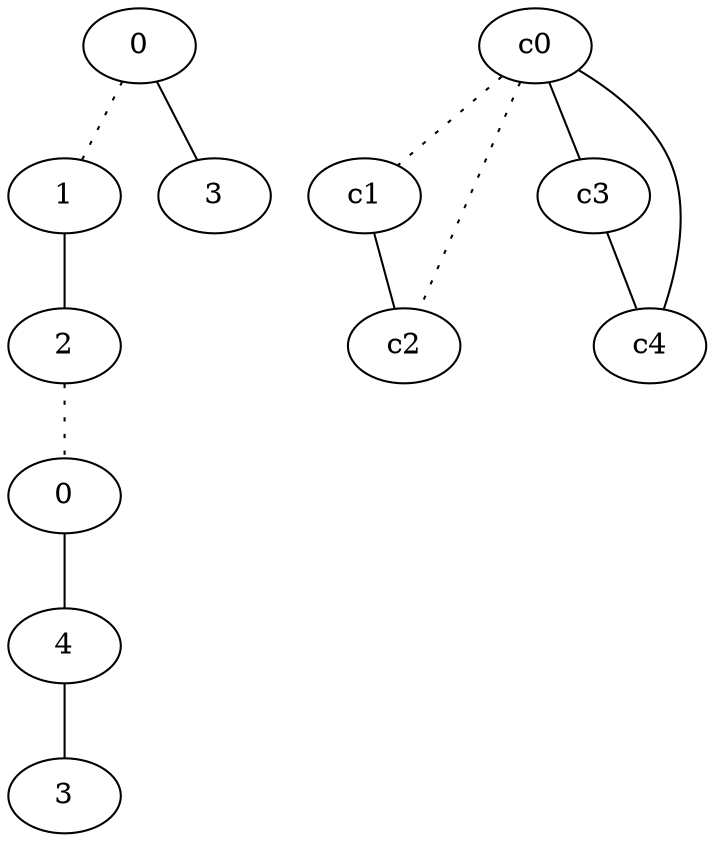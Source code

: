 graph {
a0[label=0];
a1[label=1];
a2[label=2];
a3[label=0];
a4[label=4];
a5[label=3];
a6[label=3];
a0 -- a1 [style=dotted];
a0 -- a6;
a1 -- a2;
a2 -- a3 [style=dotted];
a3 -- a4;
a4 -- a5;
c0 -- c1 [style=dotted];
c0 -- c2 [style=dotted];
c0 -- c3;
c0 -- c4;
c1 -- c2;
c3 -- c4;
}
